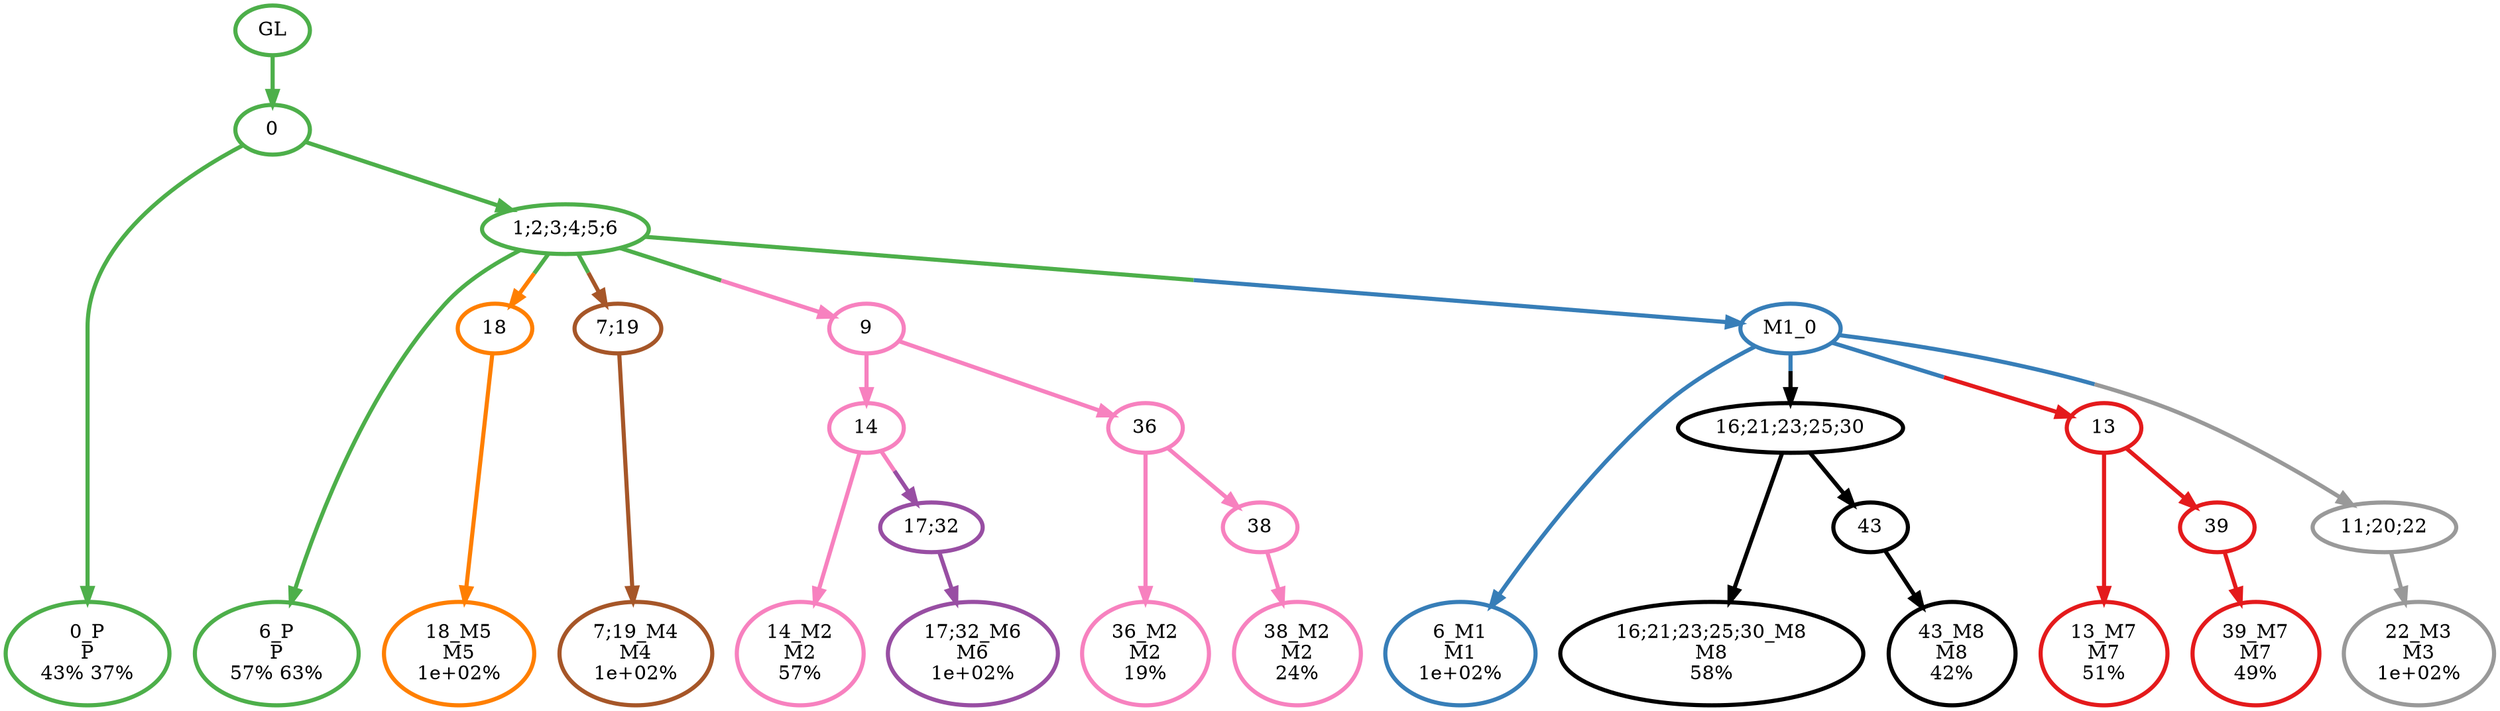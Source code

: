 digraph T {
	{
		rank=same
		27 [penwidth=3,colorscheme=set19,color=3,label="0_P\nP\n43% 37%"]
		25 [penwidth=3,colorscheme=set19,color=3,label="6_P\nP\n57% 63%"]
		24 [penwidth=3,colorscheme=set19,color=2,label="6_M1\nM1\n1e+02%"]
		22 [penwidth=3,colorscheme=set19,color=8,label="14_M2\nM2\n57%"]
		20 [penwidth=3,colorscheme=set19,color=8,label="36_M2\nM2\n19%"]
		18 [penwidth=3,colorscheme=set19,color=8,label="38_M2\nM2\n24%"]
		17 [penwidth=3,colorscheme=set19,color=9,label="22_M3\nM3\n1e+02%"]
		16 [penwidth=3,colorscheme=set19,color=7,label="7;19_M4\nM4\n1e+02%"]
		15 [penwidth=3,colorscheme=set19,color=5,label="18_M5\nM5\n1e+02%"]
		14 [penwidth=3,colorscheme=set19,color=4,label="17;32_M6\nM6\n1e+02%"]
		13 [penwidth=3,colorscheme=set19,color=1,label="13_M7\nM7\n51%"]
		11 [penwidth=3,colorscheme=set19,color=1,label="39_M7\nM7\n49%"]
		10 [penwidth=3,colorscheme=set19,color=10,label="16;21;23;25;30_M8\nM8\n58%"]
		8 [penwidth=3,colorscheme=set19,color=10,label="43_M8\nM8\n42%"]
	}
	29 [penwidth=3,colorscheme=set19,color=3,label="GL"]
	28 [penwidth=3,colorscheme=set19,color=3,label="0"]
	26 [penwidth=3,colorscheme=set19,color=3,label="1;2;3;4;5;6"]
	23 [penwidth=3,colorscheme=set19,color=8,label="14"]
	21 [penwidth=3,colorscheme=set19,color=8,label="36"]
	19 [penwidth=3,colorscheme=set19,color=8,label="38"]
	12 [penwidth=3,colorscheme=set19,color=1,label="39"]
	9 [penwidth=3,colorscheme=set19,color=10,label="43"]
	7 [penwidth=3,colorscheme=set19,color=4,label="17;32"]
	6 [penwidth=3,colorscheme=set19,color=10,label="16;21;23;25;30"]
	5 [penwidth=3,colorscheme=set19,color=1,label="13"]
	4 [penwidth=3,colorscheme=set19,color=9,label="11;20;22"]
	3 [penwidth=3,colorscheme=set19,color=5,label="18"]
	2 [penwidth=3,colorscheme=set19,color=7,label="7;19"]
	1 [penwidth=3,colorscheme=set19,color=8,label="9"]
	0 [penwidth=3,colorscheme=set19,color=2,label="M1_0"]
	29 -> 28 [penwidth=3,colorscheme=set19,color=3]
	28 -> 27 [penwidth=3,colorscheme=set19,color=3]
	28 -> 26 [penwidth=3,colorscheme=set19,color=3]
	26 -> 25 [penwidth=3,colorscheme=set19,color=3]
	26 -> 0 [penwidth=3,colorscheme=set19,color="3;0.5:2"]
	26 -> 3 [penwidth=3,colorscheme=set19,color="3;0.5:5"]
	26 -> 2 [penwidth=3,colorscheme=set19,color="3;0.5:7"]
	26 -> 1 [penwidth=3,colorscheme=set19,color="3;0.5:8"]
	23 -> 22 [penwidth=3,colorscheme=set19,color=8]
	23 -> 7 [penwidth=3,colorscheme=set19,color="8;0.5:4"]
	21 -> 20 [penwidth=3,colorscheme=set19,color=8]
	21 -> 19 [penwidth=3,colorscheme=set19,color=8]
	19 -> 18 [penwidth=3,colorscheme=set19,color=8]
	12 -> 11 [penwidth=3,colorscheme=set19,color=1]
	9 -> 8 [penwidth=3,colorscheme=set19,color=10]
	7 -> 14 [penwidth=3,colorscheme=set19,color=4]
	6 -> 10 [penwidth=3,colorscheme=set19,color=10]
	6 -> 9 [penwidth=3,colorscheme=set19,color=10]
	5 -> 13 [penwidth=3,colorscheme=set19,color=1]
	5 -> 12 [penwidth=3,colorscheme=set19,color=1]
	4 -> 17 [penwidth=3,colorscheme=set19,color=9]
	3 -> 15 [penwidth=3,colorscheme=set19,color=5]
	2 -> 16 [penwidth=3,colorscheme=set19,color=7]
	1 -> 23 [penwidth=3,colorscheme=set19,color=8]
	1 -> 21 [penwidth=3,colorscheme=set19,color=8]
	0 -> 24 [penwidth=3,colorscheme=set19,color=2]
	0 -> 6 [penwidth=3,colorscheme=set19,color="2;0.5:10"]
	0 -> 5 [penwidth=3,colorscheme=set19,color="2;0.5:1"]
	0 -> 4 [penwidth=3,colorscheme=set19,color="2;0.5:9"]
}

